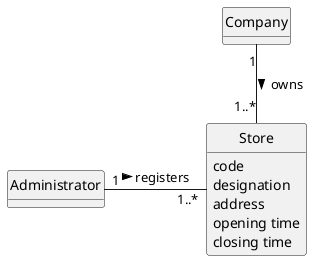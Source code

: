 @startuml
'https://plantuml.com/class-diagram

skinparam ClassAttributeIconSize 0
hide circle
hide methods

class Administrator{}

class Company{}

class Store{
    code
    designation
    address
    opening time
    closing time
}

Company "1" -down- "1..*" Store :owns >
Administrator "1" -right- "1..*" Store :registers >

@enduml